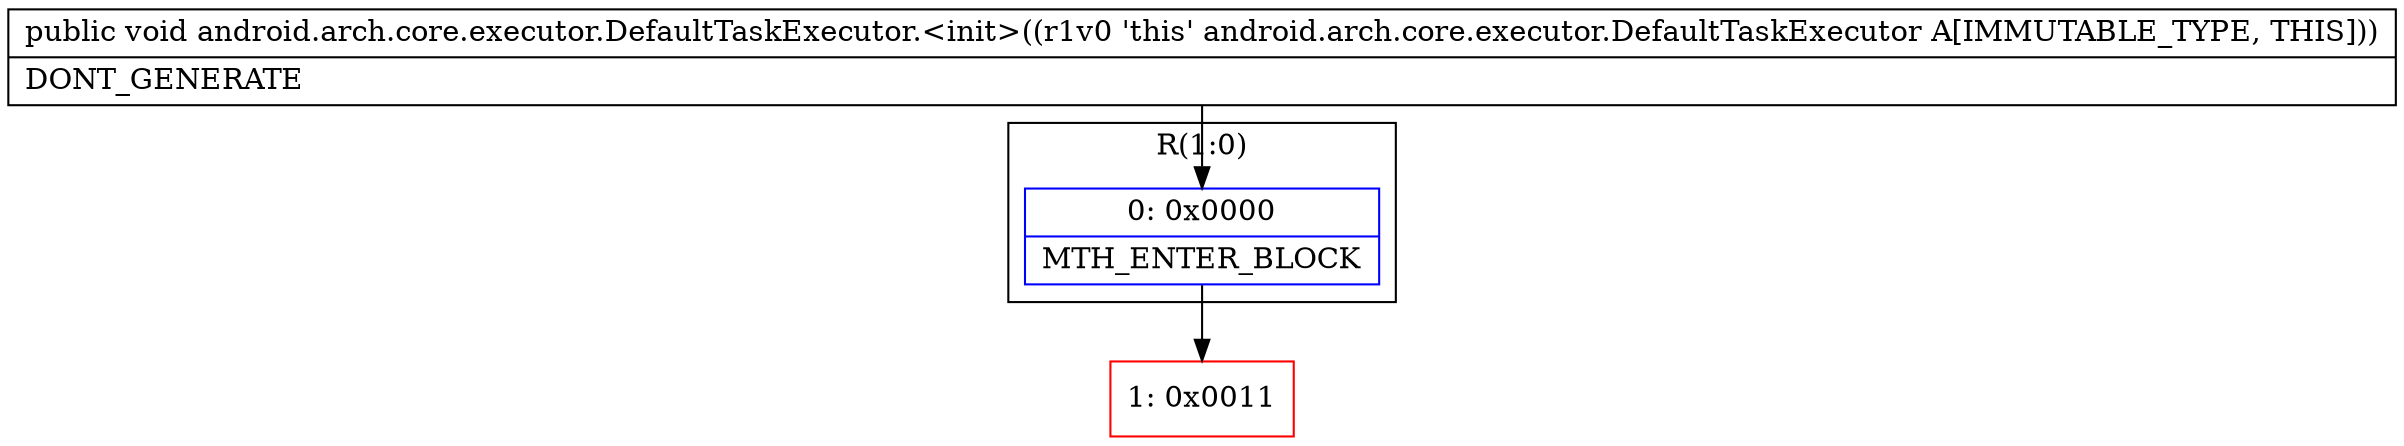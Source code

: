 digraph "CFG forandroid.arch.core.executor.DefaultTaskExecutor.\<init\>()V" {
subgraph cluster_Region_581288032 {
label = "R(1:0)";
node [shape=record,color=blue];
Node_0 [shape=record,label="{0\:\ 0x0000|MTH_ENTER_BLOCK\l}"];
}
Node_1 [shape=record,color=red,label="{1\:\ 0x0011}"];
MethodNode[shape=record,label="{public void android.arch.core.executor.DefaultTaskExecutor.\<init\>((r1v0 'this' android.arch.core.executor.DefaultTaskExecutor A[IMMUTABLE_TYPE, THIS]))  | DONT_GENERATE\l}"];
MethodNode -> Node_0;
Node_0 -> Node_1;
}

